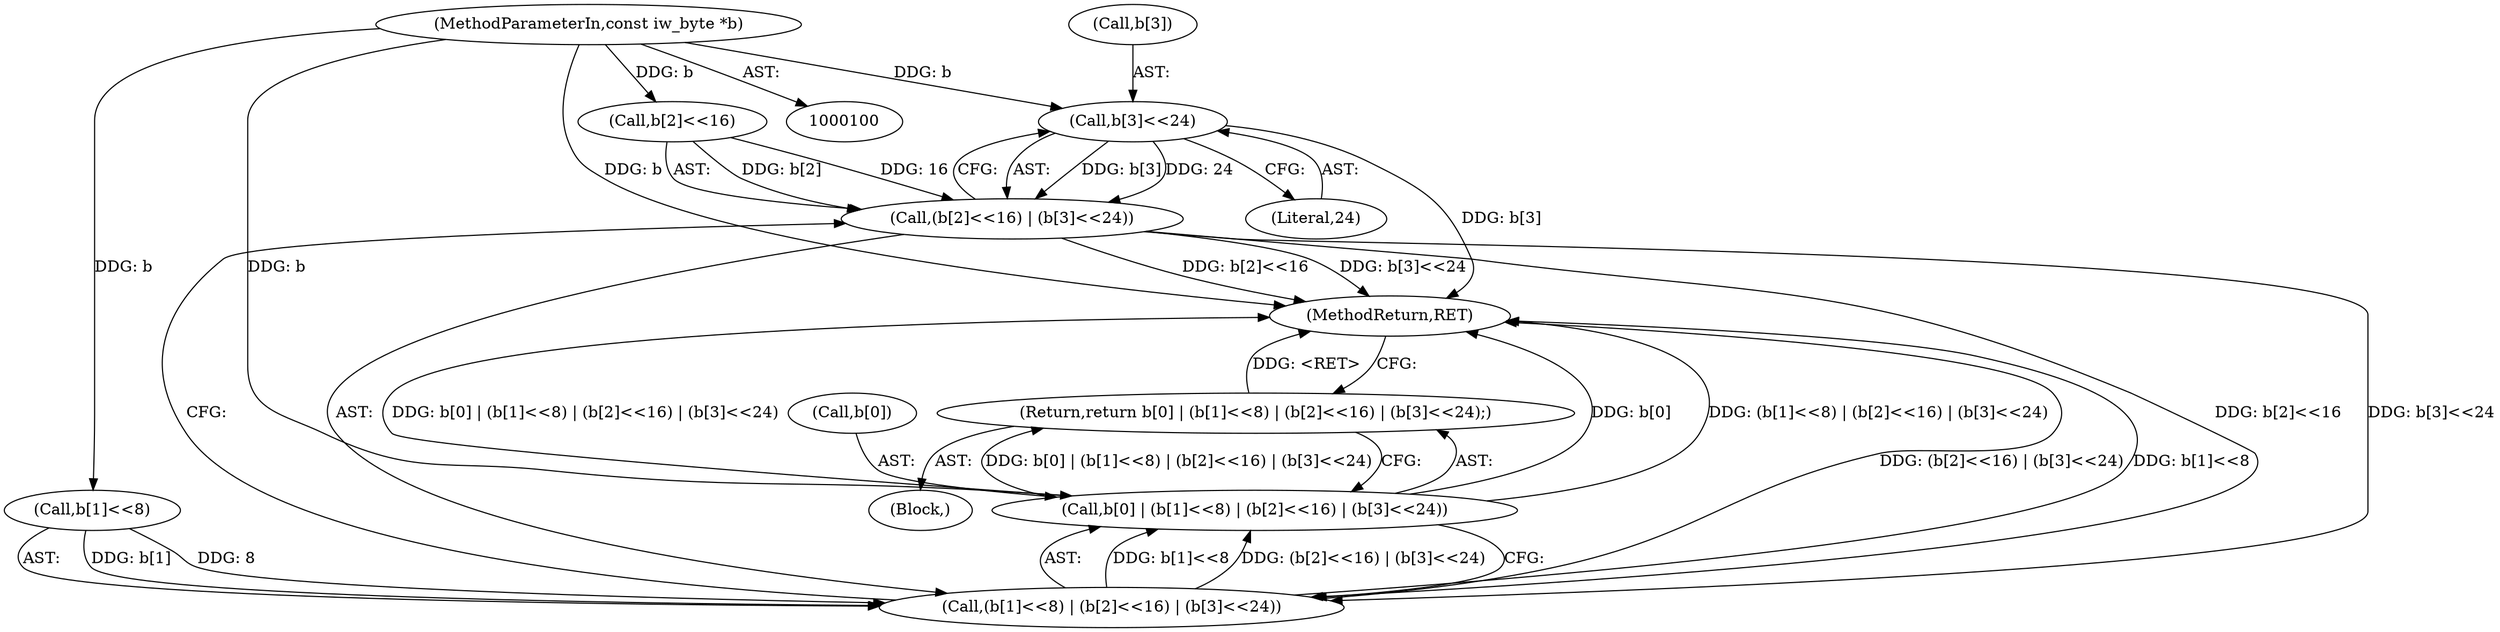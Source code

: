 digraph "1_imageworsener_a00183107d4b84bc8a714290e824ca9c68dac738_5@array" {
"1000120" [label="(Call,b[3]<<24)"];
"1000101" [label="(MethodParameterIn,const iw_byte *b)"];
"1000114" [label="(Call,(b[2]<<16) | (b[3]<<24))"];
"1000108" [label="(Call,(b[1]<<8) | (b[2]<<16) | (b[3]<<24))"];
"1000104" [label="(Call,b[0] | (b[1]<<8) | (b[2]<<16) | (b[3]<<24))"];
"1000103" [label="(Return,return b[0] | (b[1]<<8) | (b[2]<<16) | (b[3]<<24);)"];
"1000109" [label="(Call,b[1]<<8)"];
"1000104" [label="(Call,b[0] | (b[1]<<8) | (b[2]<<16) | (b[3]<<24))"];
"1000102" [label="(Block,)"];
"1000114" [label="(Call,(b[2]<<16) | (b[3]<<24))"];
"1000105" [label="(Call,b[0])"];
"1000125" [label="(MethodReturn,RET)"];
"1000121" [label="(Call,b[3])"];
"1000124" [label="(Literal,24)"];
"1000101" [label="(MethodParameterIn,const iw_byte *b)"];
"1000115" [label="(Call,b[2]<<16)"];
"1000108" [label="(Call,(b[1]<<8) | (b[2]<<16) | (b[3]<<24))"];
"1000103" [label="(Return,return b[0] | (b[1]<<8) | (b[2]<<16) | (b[3]<<24);)"];
"1000120" [label="(Call,b[3]<<24)"];
"1000120" -> "1000114"  [label="AST: "];
"1000120" -> "1000124"  [label="CFG: "];
"1000121" -> "1000120"  [label="AST: "];
"1000124" -> "1000120"  [label="AST: "];
"1000114" -> "1000120"  [label="CFG: "];
"1000120" -> "1000125"  [label="DDG: b[3]"];
"1000120" -> "1000114"  [label="DDG: b[3]"];
"1000120" -> "1000114"  [label="DDG: 24"];
"1000101" -> "1000120"  [label="DDG: b"];
"1000101" -> "1000100"  [label="AST: "];
"1000101" -> "1000125"  [label="DDG: b"];
"1000101" -> "1000104"  [label="DDG: b"];
"1000101" -> "1000109"  [label="DDG: b"];
"1000101" -> "1000115"  [label="DDG: b"];
"1000114" -> "1000108"  [label="AST: "];
"1000115" -> "1000114"  [label="AST: "];
"1000108" -> "1000114"  [label="CFG: "];
"1000114" -> "1000125"  [label="DDG: b[2]<<16"];
"1000114" -> "1000125"  [label="DDG: b[3]<<24"];
"1000114" -> "1000108"  [label="DDG: b[2]<<16"];
"1000114" -> "1000108"  [label="DDG: b[3]<<24"];
"1000115" -> "1000114"  [label="DDG: b[2]"];
"1000115" -> "1000114"  [label="DDG: 16"];
"1000108" -> "1000104"  [label="AST: "];
"1000109" -> "1000108"  [label="AST: "];
"1000104" -> "1000108"  [label="CFG: "];
"1000108" -> "1000125"  [label="DDG: (b[2]<<16) | (b[3]<<24)"];
"1000108" -> "1000125"  [label="DDG: b[1]<<8"];
"1000108" -> "1000104"  [label="DDG: b[1]<<8"];
"1000108" -> "1000104"  [label="DDG: (b[2]<<16) | (b[3]<<24)"];
"1000109" -> "1000108"  [label="DDG: b[1]"];
"1000109" -> "1000108"  [label="DDG: 8"];
"1000104" -> "1000103"  [label="AST: "];
"1000105" -> "1000104"  [label="AST: "];
"1000103" -> "1000104"  [label="CFG: "];
"1000104" -> "1000125"  [label="DDG: (b[1]<<8) | (b[2]<<16) | (b[3]<<24)"];
"1000104" -> "1000125"  [label="DDG: b[0] | (b[1]<<8) | (b[2]<<16) | (b[3]<<24)"];
"1000104" -> "1000125"  [label="DDG: b[0]"];
"1000104" -> "1000103"  [label="DDG: b[0] | (b[1]<<8) | (b[2]<<16) | (b[3]<<24)"];
"1000103" -> "1000102"  [label="AST: "];
"1000125" -> "1000103"  [label="CFG: "];
"1000103" -> "1000125"  [label="DDG: <RET>"];
}

